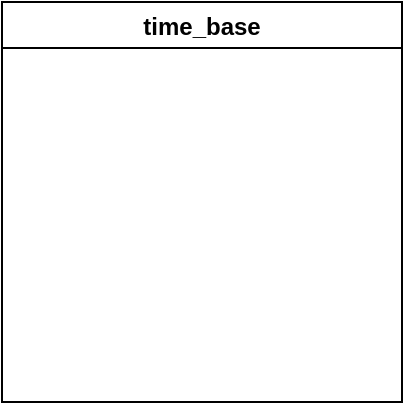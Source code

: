 <mxfile version="16.5.3" type="github">
  <diagram id="Tr4Ga-ejOgOUndb2-Z3W" name="Page-1">
    <mxGraphModel dx="870" dy="584" grid="1" gridSize="10" guides="1" tooltips="1" connect="1" arrows="1" fold="1" page="1" pageScale="1" pageWidth="827" pageHeight="1169" math="0" shadow="0">
      <root>
        <mxCell id="0" />
        <mxCell id="1" parent="0" />
        <mxCell id="Y6yOmWOLZl72Y79lmluF-1" value="time_base" style="swimlane;" vertex="1" parent="1">
          <mxGeometry x="160" y="120" width="200" height="200" as="geometry" />
        </mxCell>
      </root>
    </mxGraphModel>
  </diagram>
</mxfile>
